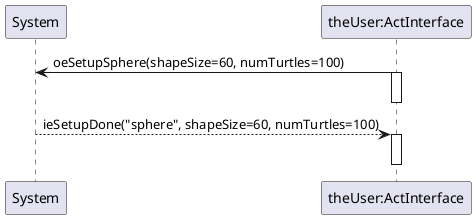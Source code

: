 @startuml
participant System as system
participant "theUser:ActInterface" as theUser

theUser -> system : oeSetupSphere(shapeSize=60, numTurtles=100)
activate theUser
deactivate theUser

system --> theUser : ieSetupDone("sphere", shapeSize=60, numTurtles=100)
activate theUser
deactivate theUser
@enduml